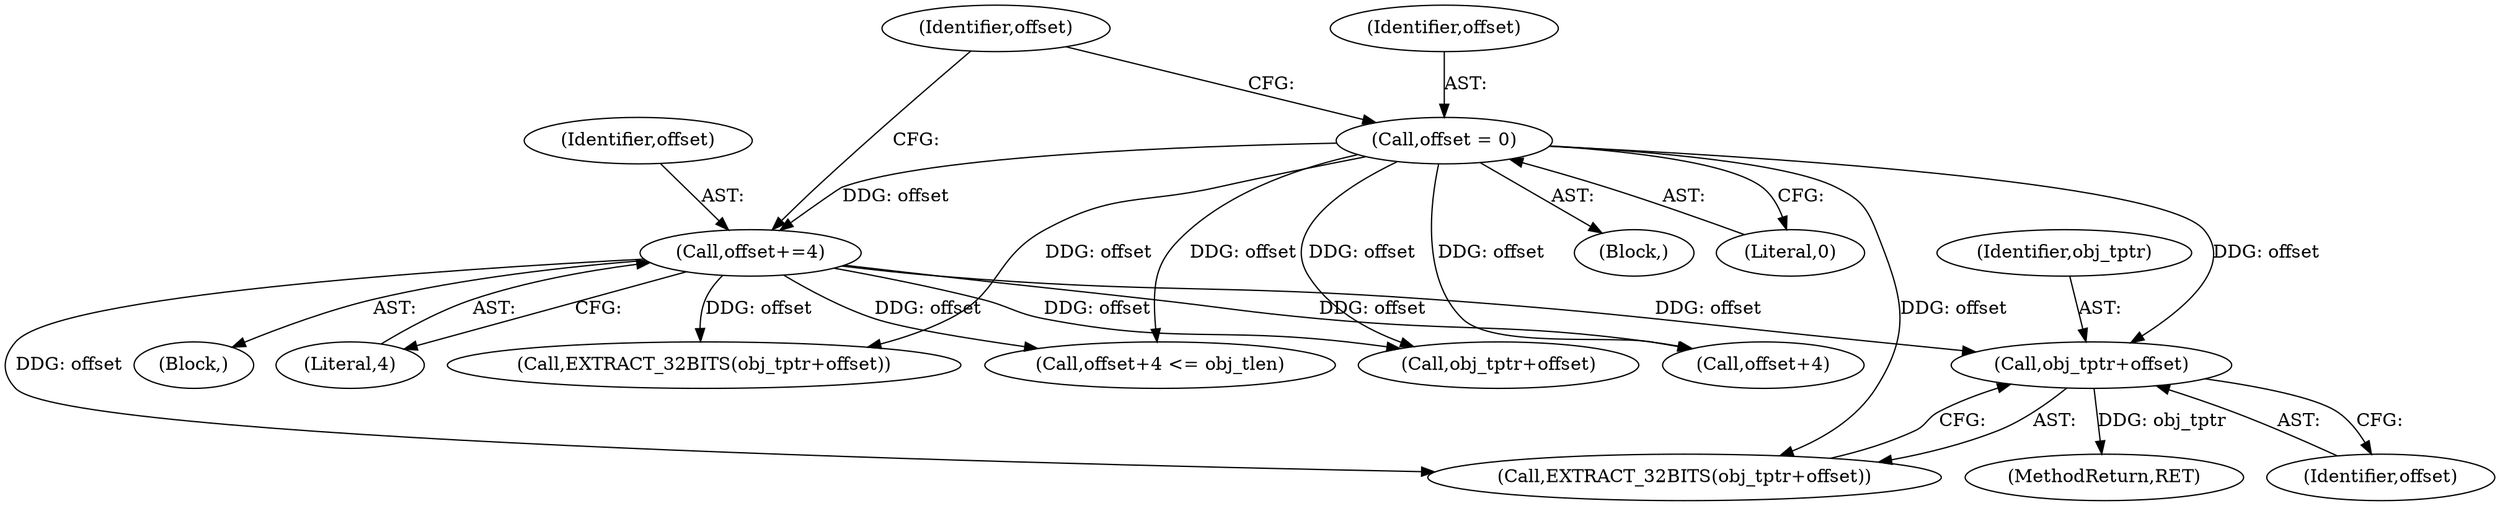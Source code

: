 digraph "0_tcpdump_d97e94223720684c6aa740ff219e0d19426c2220@pointer" {
"1001595" [label="(Call,obj_tptr+offset)"];
"1001598" [label="(Call,offset+=4)"];
"1001574" [label="(Call,offset = 0)"];
"1001590" [label="(Call,EXTRACT_32BITS(obj_tptr+offset))"];
"1001580" [label="(Identifier,offset)"];
"1001578" [label="(Call,offset+4 <= obj_tlen)"];
"1001595" [label="(Call,obj_tptr+offset)"];
"1001598" [label="(Call,offset+=4)"];
"1001512" [label="(Block,)"];
"1001574" [label="(Call,offset = 0)"];
"1001600" [label="(Literal,4)"];
"1001597" [label="(Identifier,offset)"];
"1001599" [label="(Identifier,offset)"];
"1001947" [label="(MethodReturn,RET)"];
"1001596" [label="(Identifier,obj_tptr)"];
"1001576" [label="(Literal,0)"];
"1001575" [label="(Identifier,offset)"];
"1001591" [label="(Call,obj_tptr+offset)"];
"1001594" [label="(Call,EXTRACT_32BITS(obj_tptr+offset))"];
"1001583" [label="(Block,)"];
"1001579" [label="(Call,offset+4)"];
"1001595" -> "1001594"  [label="AST: "];
"1001595" -> "1001597"  [label="CFG: "];
"1001596" -> "1001595"  [label="AST: "];
"1001597" -> "1001595"  [label="AST: "];
"1001594" -> "1001595"  [label="CFG: "];
"1001595" -> "1001947"  [label="DDG: obj_tptr"];
"1001598" -> "1001595"  [label="DDG: offset"];
"1001574" -> "1001595"  [label="DDG: offset"];
"1001598" -> "1001583"  [label="AST: "];
"1001598" -> "1001600"  [label="CFG: "];
"1001599" -> "1001598"  [label="AST: "];
"1001600" -> "1001598"  [label="AST: "];
"1001580" -> "1001598"  [label="CFG: "];
"1001598" -> "1001578"  [label="DDG: offset"];
"1001598" -> "1001579"  [label="DDG: offset"];
"1001598" -> "1001590"  [label="DDG: offset"];
"1001598" -> "1001591"  [label="DDG: offset"];
"1001598" -> "1001594"  [label="DDG: offset"];
"1001574" -> "1001598"  [label="DDG: offset"];
"1001574" -> "1001512"  [label="AST: "];
"1001574" -> "1001576"  [label="CFG: "];
"1001575" -> "1001574"  [label="AST: "];
"1001576" -> "1001574"  [label="AST: "];
"1001580" -> "1001574"  [label="CFG: "];
"1001574" -> "1001578"  [label="DDG: offset"];
"1001574" -> "1001579"  [label="DDG: offset"];
"1001574" -> "1001590"  [label="DDG: offset"];
"1001574" -> "1001591"  [label="DDG: offset"];
"1001574" -> "1001594"  [label="DDG: offset"];
}
